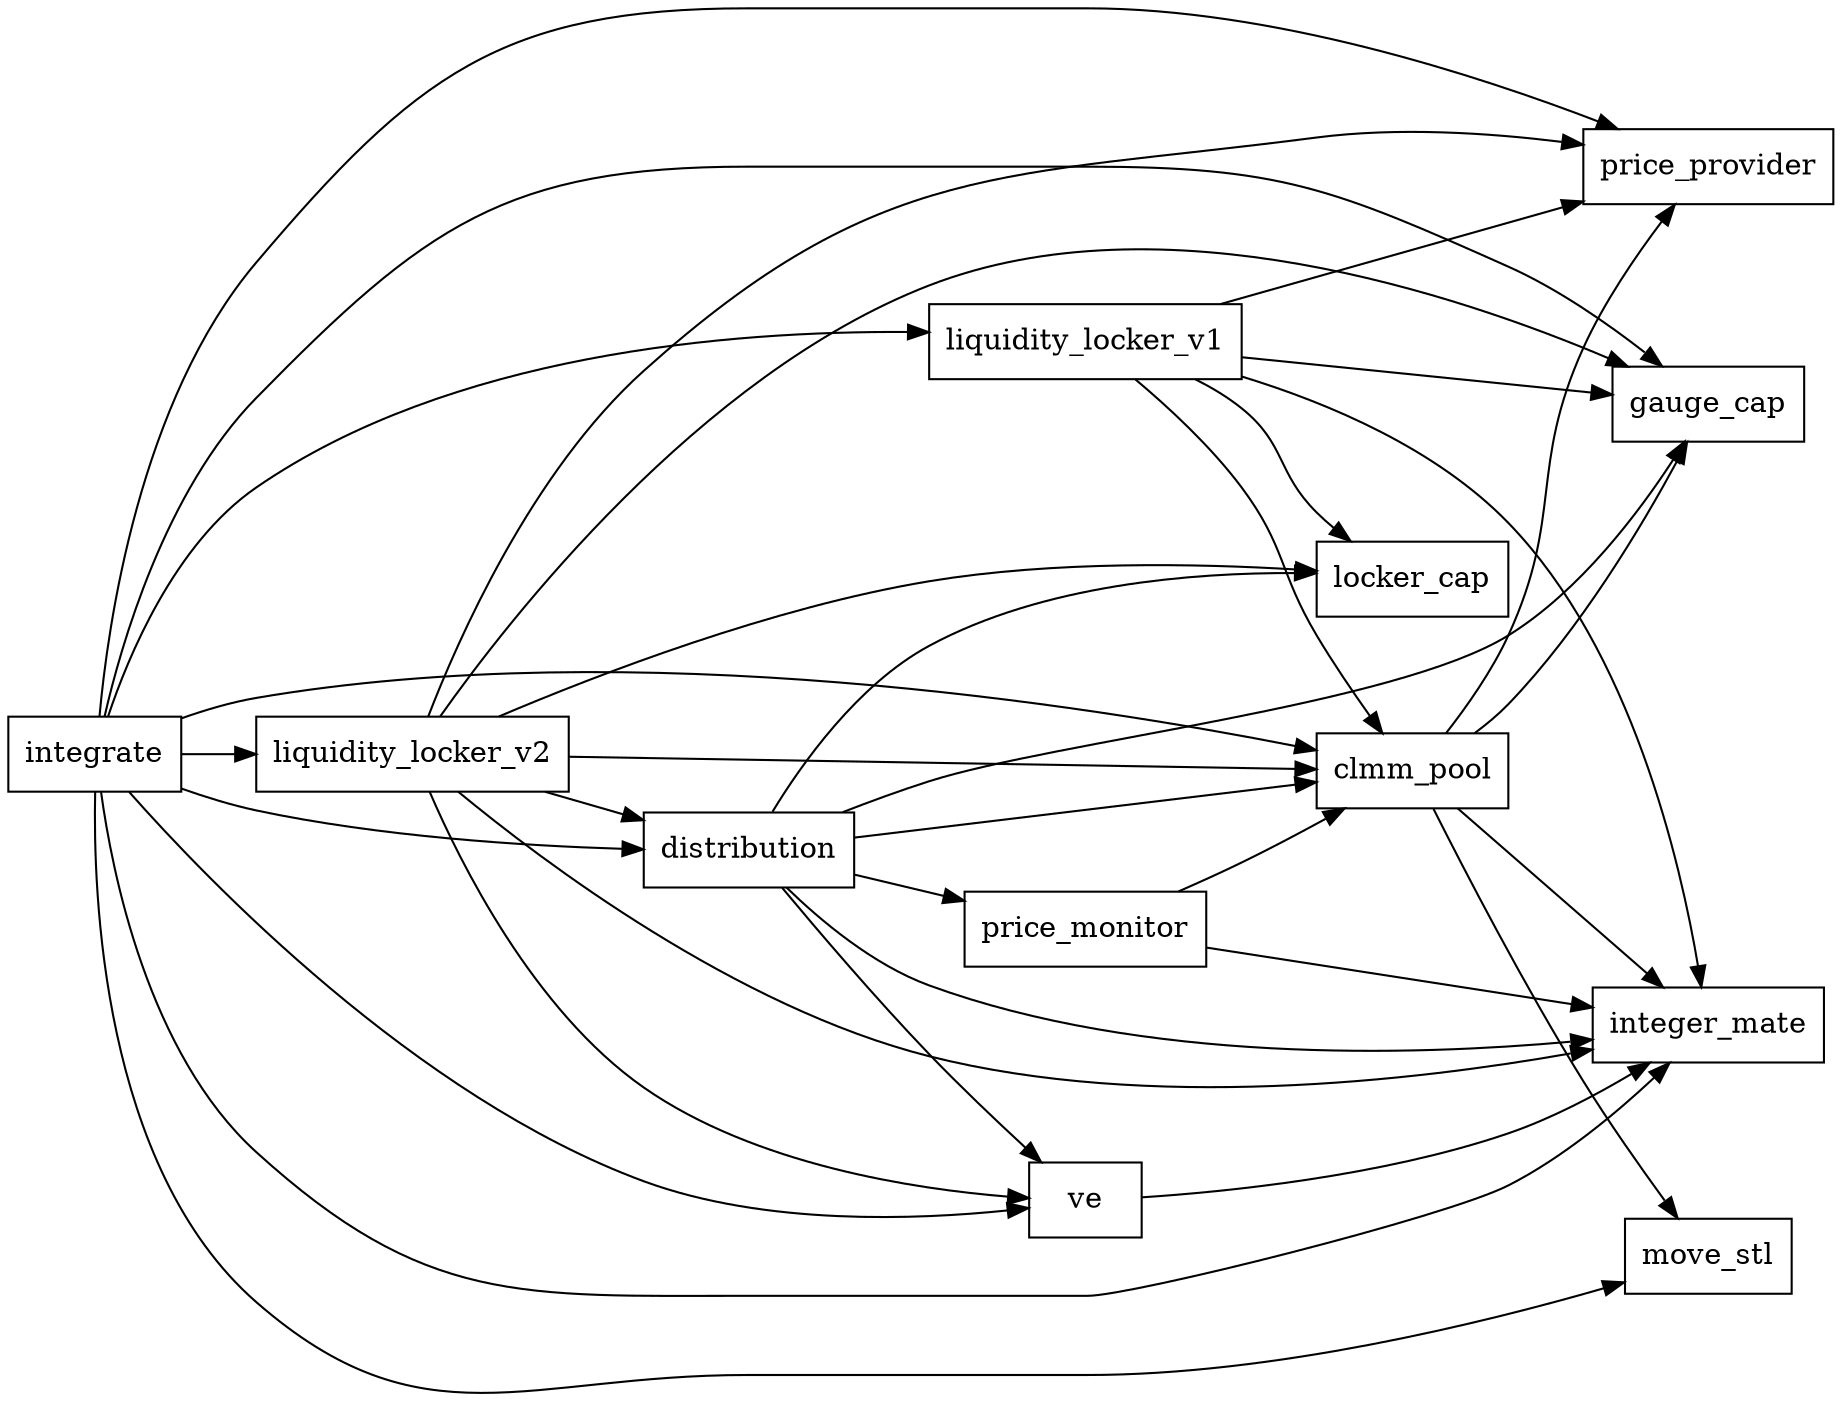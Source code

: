 digraph Dependencies {
    rankdir=LR;
    node [shape=box];

    // Nodes with no incoming dependencies
    "integrate";

    // Dependency relationships:
    "clmm_pool"    -> "price_provider"
    "integrate"    -> "price_provider"

    "integrate"    -> "liquidity_locker_v1"
    "integrate"    -> "liquidity_locker_v2"

    "liquidity_locker_v1" -> "clmm_pool"
    "liquidity_locker_v1" -> "integer_mate"
    "liquidity_locker_v1" -> "price_provider"
    "liquidity_locker_v1" -> "gauge_cap"
    "liquidity_locker_v1" -> "locker_cap"


    "liquidity_locker_v2" -> "clmm_pool"
    "liquidity_locker_v2" -> "integer_mate"
    "liquidity_locker_v2" -> "price_provider"
    "liquidity_locker_v2" -> "gauge_cap"
    "liquidity_locker_v2" -> "distribution"
    "liquidity_locker_v2" -> "locker_cap"


    "distribution" -> "clmm_pool";
    "integrate"    -> "clmm_pool";
    "integrate"    -> "distribution";

    "clmm_pool"    -> "move_stl";
    "integrate"    -> "move_stl";

    "clmm_pool"    -> "integer_mate";
    "integrate"    -> "integer_mate";
    "distribution"  -> "integer_mate";

    "clmm_pool"    -> "gauge_cap";
    "distribution" -> "gauge_cap";
    "integrate"    -> "gauge_cap";
    "distribution" -> "locker_cap"

    "price_monitor" -> "clmm_pool"
    "price_monitor" -> "integer_mate"
    "distribution" -> "price_monitor"

    "ve" -> "integer_mate"
    "distribution" -> "ve"
    "integrate" -> "ve"
    "liquidity_locker_v2" -> "ve"

}